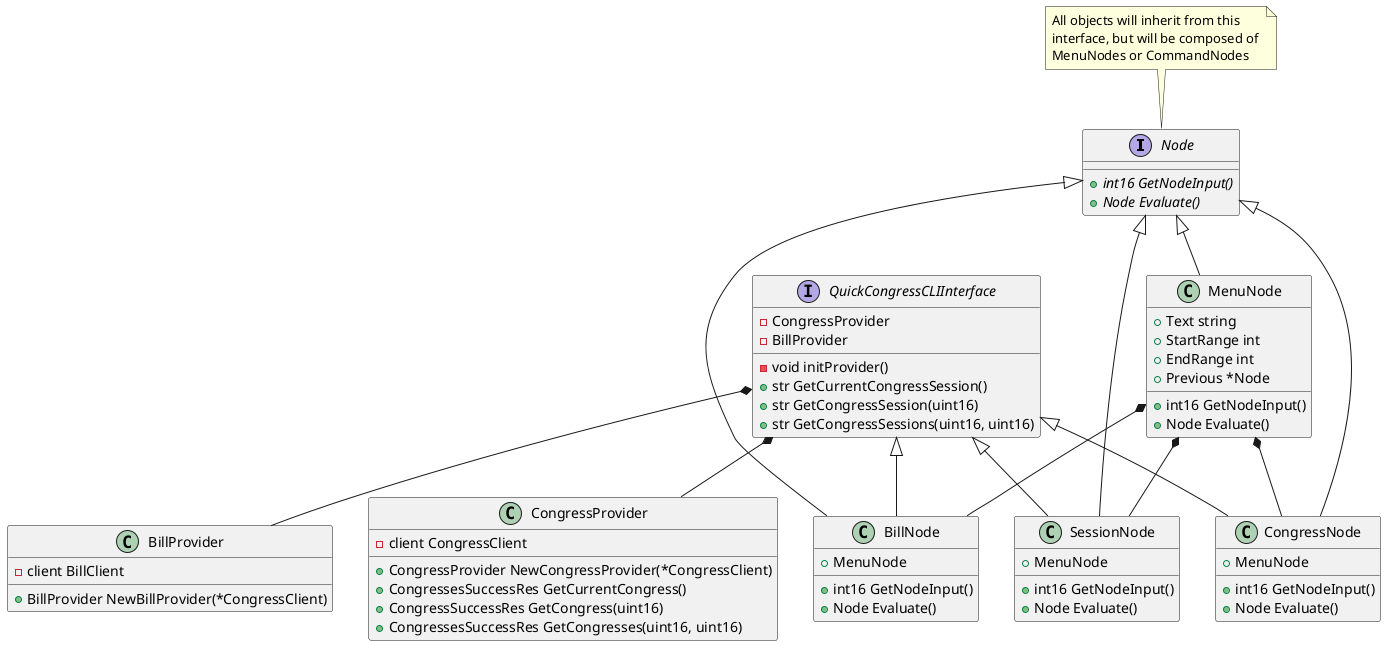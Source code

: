 @startuml Node Inheritence Diagram
interface Node {
        {abstract} +int16 GetNodeInput()
        {abstract} +Node Evaluate()
}
note top of Node : All objects will inherit from this \ninterface, but will be composed of \nMenuNodes or CommandNodes

interface QuickCongressCLIInterface {
        -CongressProvider
        -BillProvider
        -void initProvider()
        +str GetCurrentCongressSession()
        +str GetCongressSession(uint16)
        +str GetCongressSessions(uint16, uint16)
}

class CongressProvider {
        -client CongressClient
        +CongressProvider NewCongressProvider(*CongressClient)
        +CongressesSuccessRes GetCurrentCongress()
        +CongressSuccessRes GetCongress(uint16)
        +CongressesSuccessRes GetCongresses(uint16, uint16)
}

class BillProvider {
        -client BillClient
        +BillProvider NewBillProvider(*CongressClient)
}

class MenuNode {
        +Text string
        +StartRange int
        +EndRange int
        +Previous *Node
        +int16 GetNodeInput()
        +Node Evaluate()
}
class CongressNode {
        +MenuNode
        +int16 GetNodeInput()
        +Node Evaluate()
}
class SessionNode {
        +MenuNode
        +int16 GetNodeInput()
        +Node Evaluate()
}
class BillNode {
        +MenuNode
        +int16 GetNodeInput()
        +Node Evaluate()
}

MenuNode *-- CongressNode
MenuNode *-- SessionNode
MenuNode *-- BillNode
QuickCongressCLIInterface *-- CongressProvider
QuickCongressCLIInterface *-- BillProvider

QuickCongressCLIInterface <|-- CongressNode
QuickCongressCLIInterface <|-- SessionNode
QuickCongressCLIInterface <|-- BillNode

Node <|-- MenuNode
Node <|-- CongressNode
Node <|-- SessionNode
Node <|-- BillNode
@enduml
